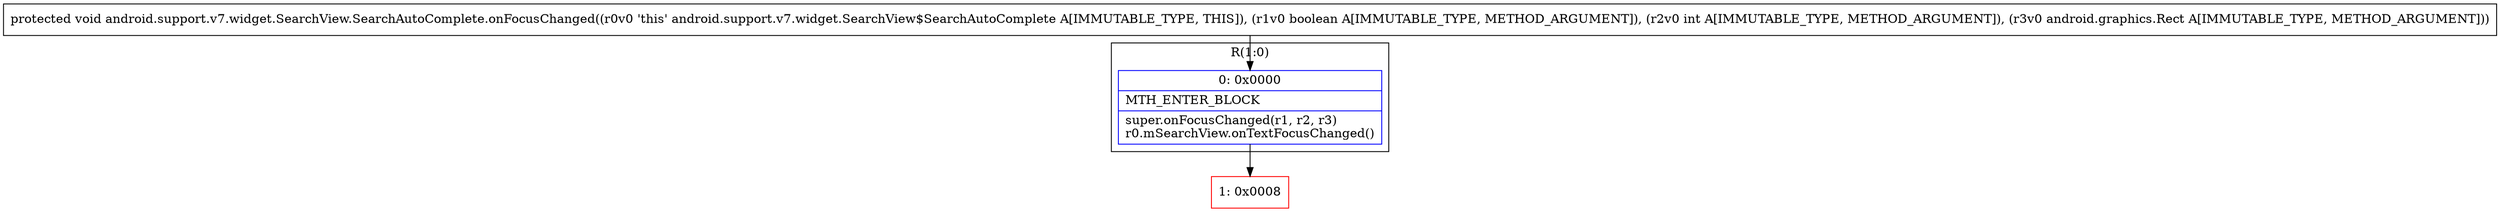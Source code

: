 digraph "CFG forandroid.support.v7.widget.SearchView.SearchAutoComplete.onFocusChanged(ZILandroid\/graphics\/Rect;)V" {
subgraph cluster_Region_1078683532 {
label = "R(1:0)";
node [shape=record,color=blue];
Node_0 [shape=record,label="{0\:\ 0x0000|MTH_ENTER_BLOCK\l|super.onFocusChanged(r1, r2, r3)\lr0.mSearchView.onTextFocusChanged()\l}"];
}
Node_1 [shape=record,color=red,label="{1\:\ 0x0008}"];
MethodNode[shape=record,label="{protected void android.support.v7.widget.SearchView.SearchAutoComplete.onFocusChanged((r0v0 'this' android.support.v7.widget.SearchView$SearchAutoComplete A[IMMUTABLE_TYPE, THIS]), (r1v0 boolean A[IMMUTABLE_TYPE, METHOD_ARGUMENT]), (r2v0 int A[IMMUTABLE_TYPE, METHOD_ARGUMENT]), (r3v0 android.graphics.Rect A[IMMUTABLE_TYPE, METHOD_ARGUMENT])) }"];
MethodNode -> Node_0;
Node_0 -> Node_1;
}

